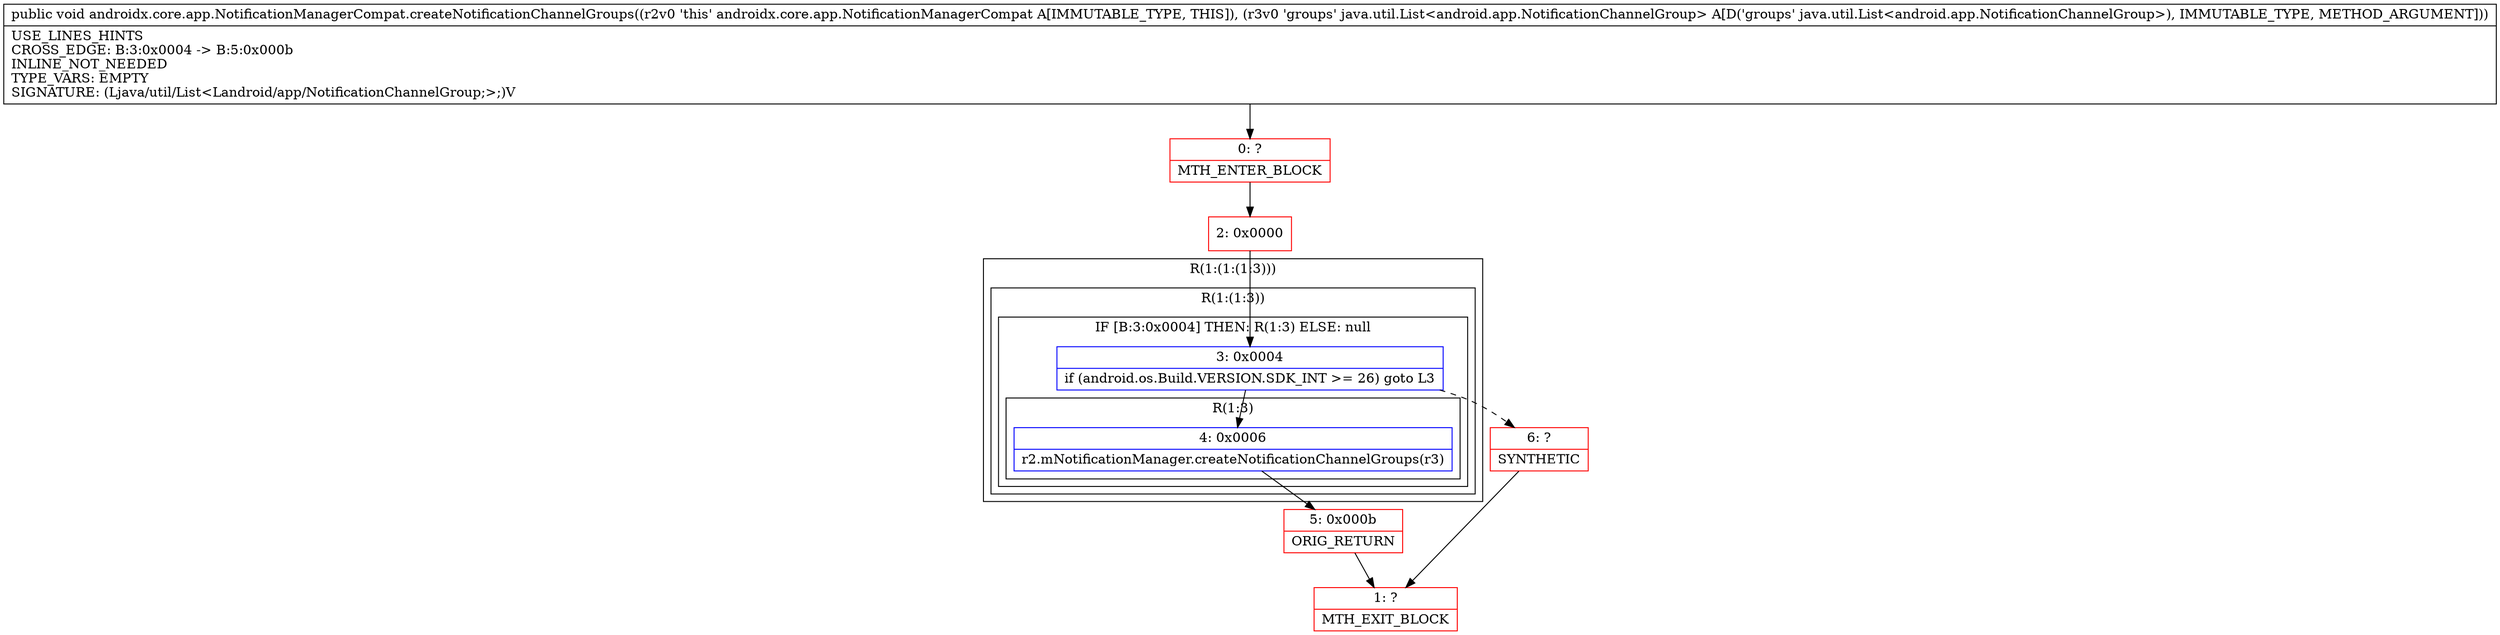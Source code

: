 digraph "CFG forandroidx.core.app.NotificationManagerCompat.createNotificationChannelGroups(Ljava\/util\/List;)V" {
subgraph cluster_Region_1293710624 {
label = "R(1:(1:(1:3)))";
node [shape=record,color=blue];
subgraph cluster_Region_1429358768 {
label = "R(1:(1:3))";
node [shape=record,color=blue];
subgraph cluster_IfRegion_847803558 {
label = "IF [B:3:0x0004] THEN: R(1:3) ELSE: null";
node [shape=record,color=blue];
Node_3 [shape=record,label="{3\:\ 0x0004|if (android.os.Build.VERSION.SDK_INT \>= 26) goto L3\l}"];
subgraph cluster_Region_1906696088 {
label = "R(1:3)";
node [shape=record,color=blue];
Node_4 [shape=record,label="{4\:\ 0x0006|r2.mNotificationManager.createNotificationChannelGroups(r3)\l}"];
}
}
}
}
Node_0 [shape=record,color=red,label="{0\:\ ?|MTH_ENTER_BLOCK\l}"];
Node_2 [shape=record,color=red,label="{2\:\ 0x0000}"];
Node_5 [shape=record,color=red,label="{5\:\ 0x000b|ORIG_RETURN\l}"];
Node_1 [shape=record,color=red,label="{1\:\ ?|MTH_EXIT_BLOCK\l}"];
Node_6 [shape=record,color=red,label="{6\:\ ?|SYNTHETIC\l}"];
MethodNode[shape=record,label="{public void androidx.core.app.NotificationManagerCompat.createNotificationChannelGroups((r2v0 'this' androidx.core.app.NotificationManagerCompat A[IMMUTABLE_TYPE, THIS]), (r3v0 'groups' java.util.List\<android.app.NotificationChannelGroup\> A[D('groups' java.util.List\<android.app.NotificationChannelGroup\>), IMMUTABLE_TYPE, METHOD_ARGUMENT]))  | USE_LINES_HINTS\lCROSS_EDGE: B:3:0x0004 \-\> B:5:0x000b\lINLINE_NOT_NEEDED\lTYPE_VARS: EMPTY\lSIGNATURE: (Ljava\/util\/List\<Landroid\/app\/NotificationChannelGroup;\>;)V\l}"];
MethodNode -> Node_0;Node_3 -> Node_4;
Node_3 -> Node_6[style=dashed];
Node_4 -> Node_5;
Node_0 -> Node_2;
Node_2 -> Node_3;
Node_5 -> Node_1;
Node_6 -> Node_1;
}

